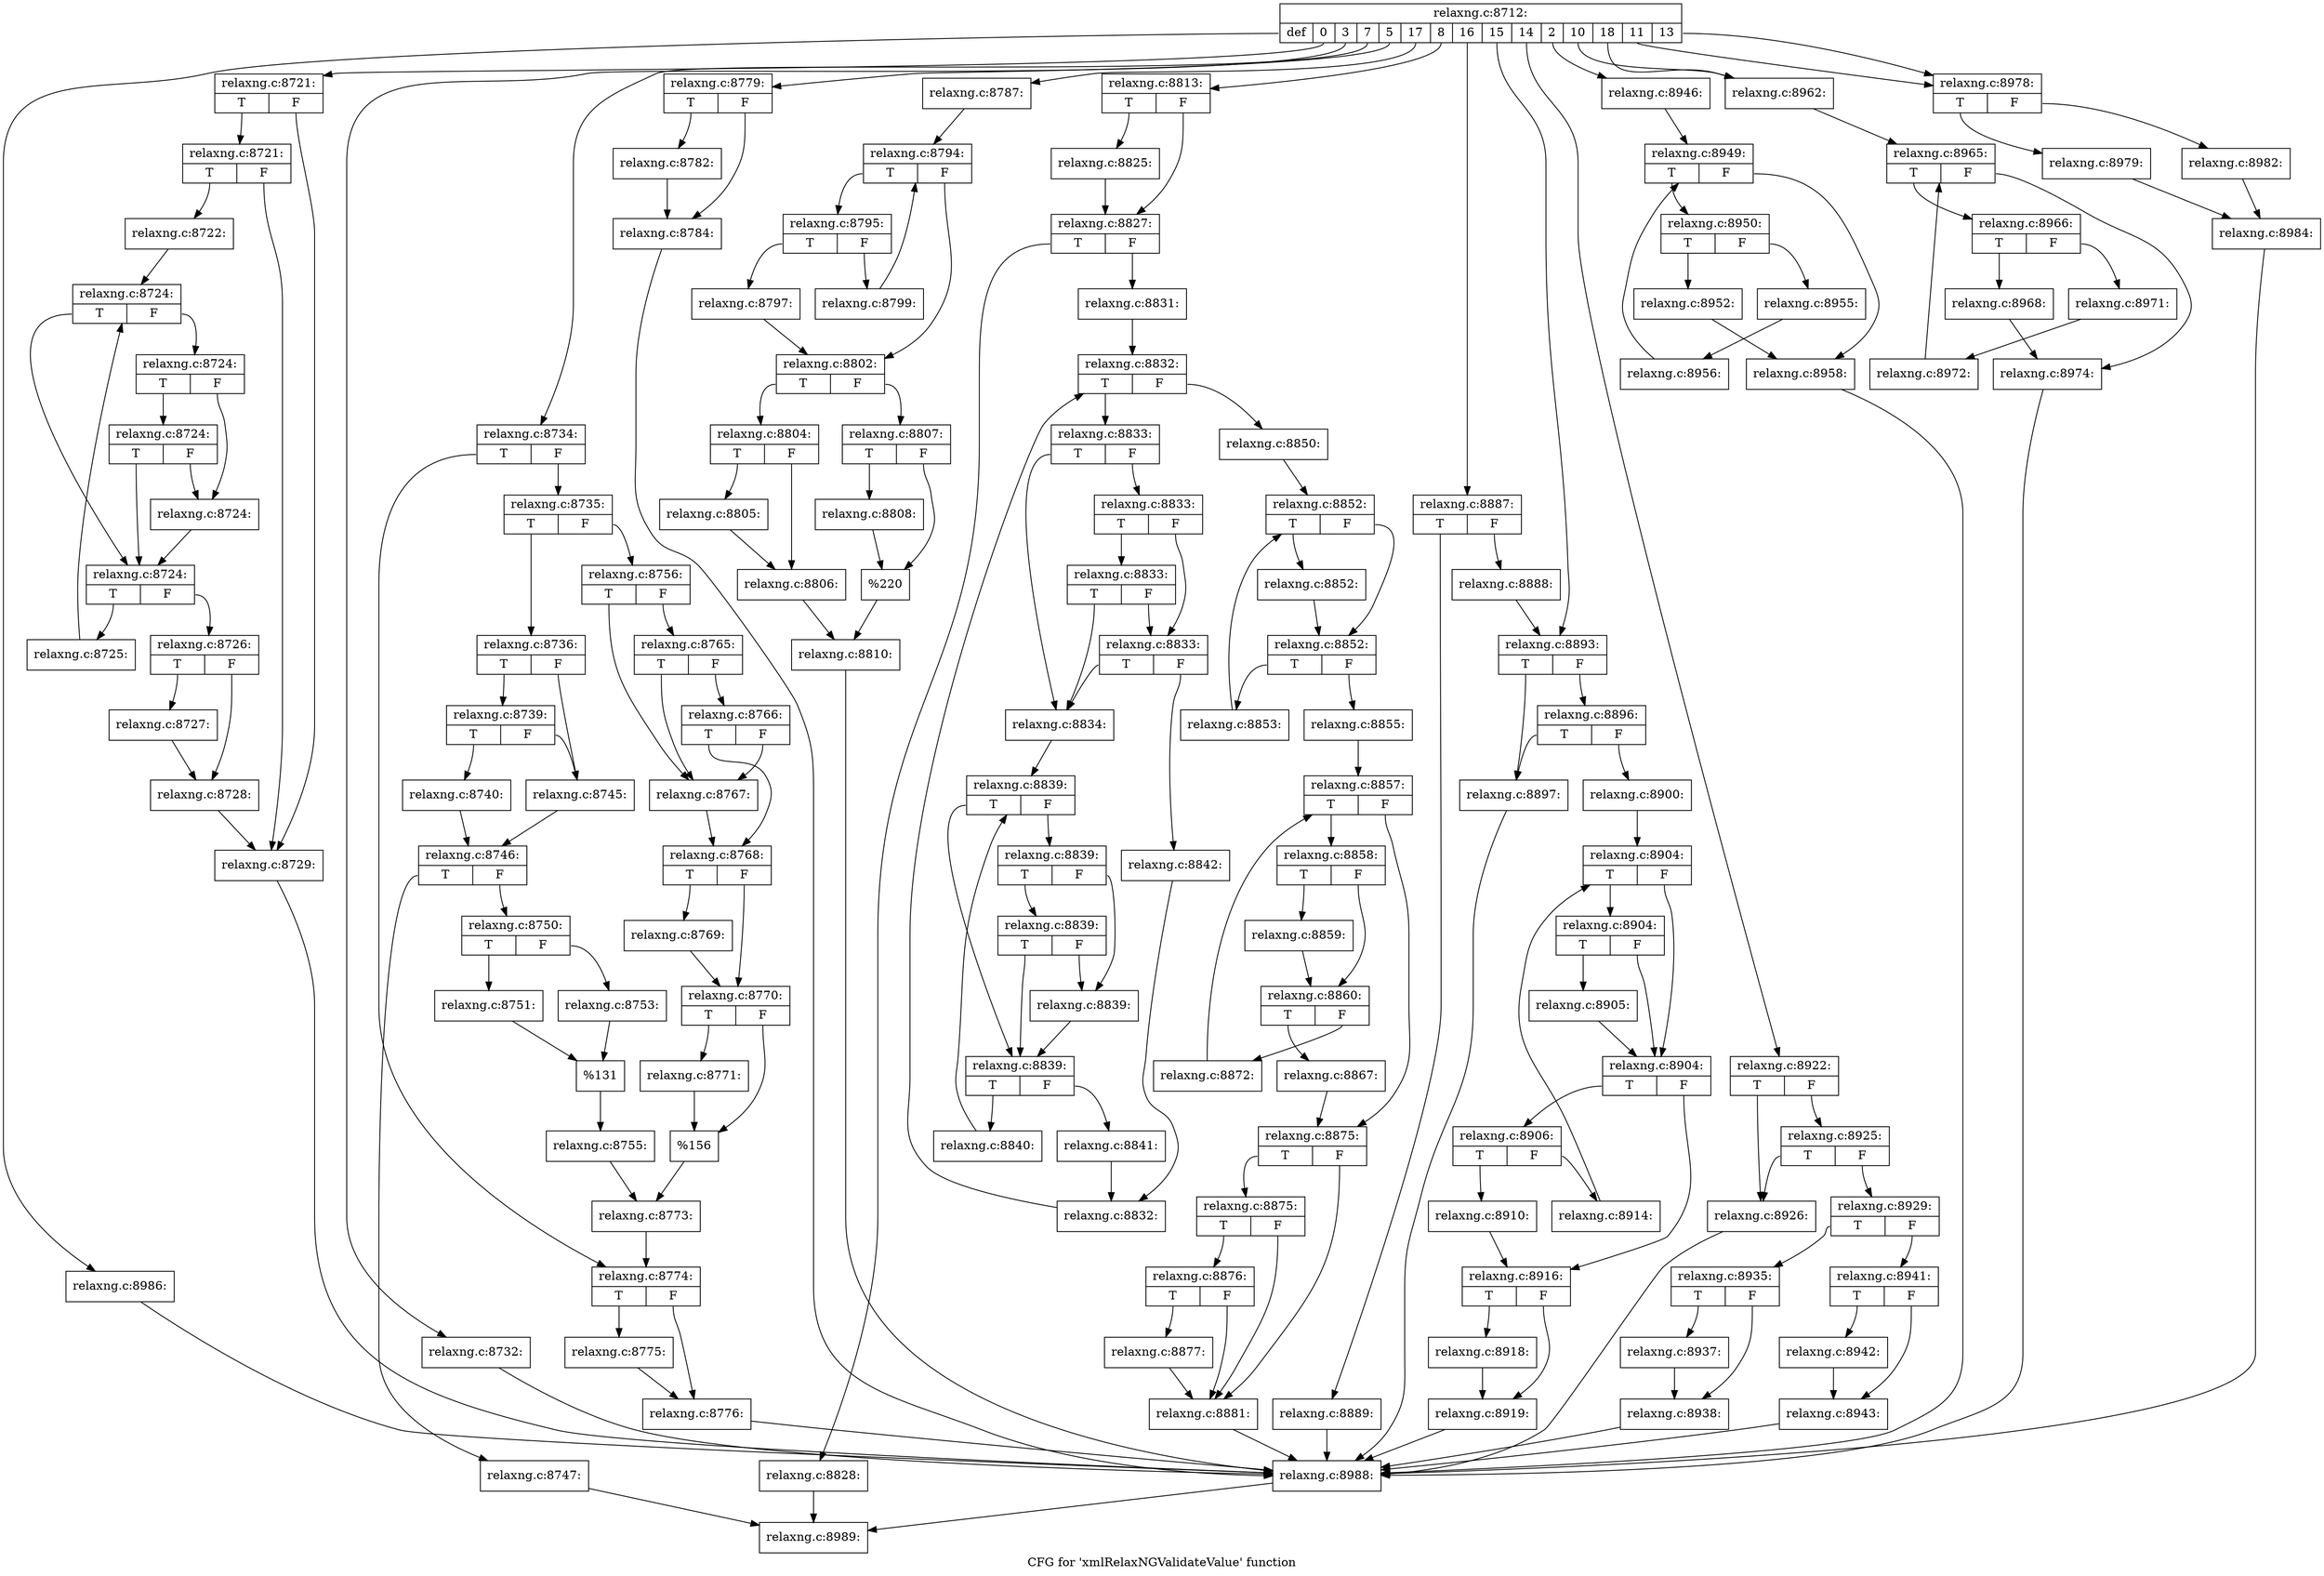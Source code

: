 digraph "CFG for 'xmlRelaxNGValidateValue' function" {
	label="CFG for 'xmlRelaxNGValidateValue' function";

	Node0x3f0d1e0 [shape=record,label="{relaxng.c:8712:|{<s0>def|<s1>0|<s2>3|<s3>7|<s4>5|<s5>17|<s6>8|<s7>16|<s8>15|<s9>14|<s10>2|<s11>10|<s12>18|<s13>11|<s14>13}}"];
	Node0x3f0d1e0:s0 -> Node0x3f10360;
	Node0x3f0d1e0:s1 -> Node0x3f106a0;
	Node0x3f0d1e0:s2 -> Node0x3f13070;
	Node0x3f0d1e0:s3 -> Node0x3f13150;
	Node0x3f0d1e0:s4 -> Node0x3f1a210;
	Node0x3f0d1e0:s5 -> Node0x3f1b1f0;
	Node0x3f0d1e0:s6 -> Node0x3f1ebe0;
	Node0x3f0d1e0:s7 -> Node0x3f28de0;
	Node0x3f0d1e0:s8 -> Node0x3f29a10;
	Node0x3f0d1e0:s9 -> Node0x3f2e6b0;
	Node0x3f0d1e0:s10 -> Node0x3f31d60;
	Node0x3f0d1e0:s11 -> Node0x3f336b0;
	Node0x3f0d1e0:s12 -> Node0x3f336b0;
	Node0x3f0d1e0:s13 -> Node0x3f35420;
	Node0x3f0d1e0:s14 -> Node0x3f35420;
	Node0x3f106a0 [shape=record,label="{relaxng.c:8721:|{<s0>T|<s1>F}}"];
	Node0x3f106a0:s0 -> Node0x3f108a0;
	Node0x3f106a0:s1 -> Node0x3f10850;
	Node0x3f108a0 [shape=record,label="{relaxng.c:8721:|{<s0>T|<s1>F}}"];
	Node0x3f108a0:s0 -> Node0x3f10800;
	Node0x3f108a0:s1 -> Node0x3f10850;
	Node0x3f10800 [shape=record,label="{relaxng.c:8722:}"];
	Node0x3f10800 -> Node0x3f11320;
	Node0x3f11320 [shape=record,label="{relaxng.c:8724:|{<s0>T|<s1>F}}"];
	Node0x3f11320:s0 -> Node0x3f11560;
	Node0x3f11320:s1 -> Node0x3f11600;
	Node0x3f11600 [shape=record,label="{relaxng.c:8724:|{<s0>T|<s1>F}}"];
	Node0x3f11600:s0 -> Node0x3f119b0;
	Node0x3f11600:s1 -> Node0x3f115b0;
	Node0x3f119b0 [shape=record,label="{relaxng.c:8724:|{<s0>T|<s1>F}}"];
	Node0x3f119b0:s0 -> Node0x3f11560;
	Node0x3f119b0:s1 -> Node0x3f115b0;
	Node0x3f115b0 [shape=record,label="{relaxng.c:8724:}"];
	Node0x3f115b0 -> Node0x3f11560;
	Node0x3f11560 [shape=record,label="{relaxng.c:8724:|{<s0>T|<s1>F}}"];
	Node0x3f11560:s0 -> Node0x3f12080;
	Node0x3f11560:s1 -> Node0x3f114e0;
	Node0x3f12080 [shape=record,label="{relaxng.c:8725:}"];
	Node0x3f12080 -> Node0x3f11320;
	Node0x3f114e0 [shape=record,label="{relaxng.c:8726:|{<s0>T|<s1>F}}"];
	Node0x3f114e0:s0 -> Node0x3f127b0;
	Node0x3f114e0:s1 -> Node0x3f12800;
	Node0x3f127b0 [shape=record,label="{relaxng.c:8727:}"];
	Node0x3f127b0 -> Node0x3f12800;
	Node0x3f12800 [shape=record,label="{relaxng.c:8728:}"];
	Node0x3f12800 -> Node0x3f10850;
	Node0x3f10850 [shape=record,label="{relaxng.c:8729:}"];
	Node0x3f10850 -> Node0x3f10150;
	Node0x3f13070 [shape=record,label="{relaxng.c:8732:}"];
	Node0x3f13070 -> Node0x3f10150;
	Node0x3f13150 [shape=record,label="{relaxng.c:8734:|{<s0>T|<s1>F}}"];
	Node0x3f13150:s0 -> Node0x3f13300;
	Node0x3f13150:s1 -> Node0x3f132b0;
	Node0x3f132b0 [shape=record,label="{relaxng.c:8735:|{<s0>T|<s1>F}}"];
	Node0x3f132b0:s0 -> Node0x3f13890;
	Node0x3f132b0:s1 -> Node0x3f13930;
	Node0x3f13890 [shape=record,label="{relaxng.c:8736:|{<s0>T|<s1>F}}"];
	Node0x3f13890:s0 -> Node0x3f144b0;
	Node0x3f13890:s1 -> Node0x3f14460;
	Node0x3f144b0 [shape=record,label="{relaxng.c:8739:|{<s0>T|<s1>F}}"];
	Node0x3f144b0:s0 -> Node0x3f143c0;
	Node0x3f144b0:s1 -> Node0x3f14460;
	Node0x3f143c0 [shape=record,label="{relaxng.c:8740:}"];
	Node0x3f143c0 -> Node0x3f14410;
	Node0x3f14460 [shape=record,label="{relaxng.c:8745:}"];
	Node0x3f14460 -> Node0x3f14410;
	Node0x3f14410 [shape=record,label="{relaxng.c:8746:|{<s0>T|<s1>F}}"];
	Node0x3f14410:s0 -> Node0x3f15ec0;
	Node0x3f14410:s1 -> Node0x3f15f60;
	Node0x3f15ec0 [shape=record,label="{relaxng.c:8747:}"];
	Node0x3f15ec0 -> Node0x3f0d860;
	Node0x3f15f60 [shape=record,label="{relaxng.c:8750:|{<s0>T|<s1>F}}"];
	Node0x3f15f60:s0 -> Node0x3f167a0;
	Node0x3f15f60:s1 -> Node0x3f16840;
	Node0x3f167a0 [shape=record,label="{relaxng.c:8751:}"];
	Node0x3f167a0 -> Node0x3f167f0;
	Node0x3f16840 [shape=record,label="{relaxng.c:8753:}"];
	Node0x3f16840 -> Node0x3f167f0;
	Node0x3f167f0 [shape=record,label="{%131}"];
	Node0x3f167f0 -> Node0x3f15f10;
	Node0x3f15f10 [shape=record,label="{relaxng.c:8755:}"];
	Node0x3f15f10 -> Node0x3f138e0;
	Node0x3f13930 [shape=record,label="{relaxng.c:8756:|{<s0>T|<s1>F}}"];
	Node0x3f13930:s0 -> Node0x3f17e10;
	Node0x3f13930:s1 -> Node0x3f17f30;
	Node0x3f17f30 [shape=record,label="{relaxng.c:8765:|{<s0>T|<s1>F}}"];
	Node0x3f17f30:s0 -> Node0x3f17e10;
	Node0x3f17f30:s1 -> Node0x3f17eb0;
	Node0x3f17eb0 [shape=record,label="{relaxng.c:8766:|{<s0>T|<s1>F}}"];
	Node0x3f17eb0:s0 -> Node0x3f17e60;
	Node0x3f17eb0:s1 -> Node0x3f17e10;
	Node0x3f17e10 [shape=record,label="{relaxng.c:8767:}"];
	Node0x3f17e10 -> Node0x3f17e60;
	Node0x3f17e60 [shape=record,label="{relaxng.c:8768:|{<s0>T|<s1>F}}"];
	Node0x3f17e60:s0 -> Node0x3f18950;
	Node0x3f17e60:s1 -> Node0x3f189a0;
	Node0x3f18950 [shape=record,label="{relaxng.c:8769:}"];
	Node0x3f18950 -> Node0x3f189a0;
	Node0x3f189a0 [shape=record,label="{relaxng.c:8770:|{<s0>T|<s1>F}}"];
	Node0x3f189a0:s0 -> Node0x3f18ed0;
	Node0x3f189a0:s1 -> Node0x3f18f20;
	Node0x3f18ed0 [shape=record,label="{relaxng.c:8771:}"];
	Node0x3f18ed0 -> Node0x3f18f20;
	Node0x3f18f20 [shape=record,label="{%156}"];
	Node0x3f18f20 -> Node0x3f138e0;
	Node0x3f138e0 [shape=record,label="{relaxng.c:8773:}"];
	Node0x3f138e0 -> Node0x3f13300;
	Node0x3f13300 [shape=record,label="{relaxng.c:8774:|{<s0>T|<s1>F}}"];
	Node0x3f13300:s0 -> Node0x3f19660;
	Node0x3f13300:s1 -> Node0x3f196b0;
	Node0x3f19660 [shape=record,label="{relaxng.c:8775:}"];
	Node0x3f19660 -> Node0x3f196b0;
	Node0x3f196b0 [shape=record,label="{relaxng.c:8776:}"];
	Node0x3f196b0 -> Node0x3f10150;
	Node0x3f1a210 [shape=record,label="{relaxng.c:8779:|{<s0>T|<s1>F}}"];
	Node0x3f1a210:s0 -> Node0x3f1ae30;
	Node0x3f1a210:s1 -> Node0x3f1ae80;
	Node0x3f1ae30 [shape=record,label="{relaxng.c:8782:}"];
	Node0x3f1ae30 -> Node0x3f1ae80;
	Node0x3f1ae80 [shape=record,label="{relaxng.c:8784:}"];
	Node0x3f1ae80 -> Node0x3f10150;
	Node0x3f1b1f0 [shape=record,label="{relaxng.c:8787:}"];
	Node0x3f1b1f0 -> Node0x3f1c3b0;
	Node0x3f1c3b0 [shape=record,label="{relaxng.c:8794:|{<s0>T|<s1>F}}"];
	Node0x3f1c3b0:s0 -> Node0x3f1c760;
	Node0x3f1c3b0:s1 -> Node0x3f1c590;
	Node0x3f1c760 [shape=record,label="{relaxng.c:8795:|{<s0>T|<s1>F}}"];
	Node0x3f1c760:s0 -> Node0x3f1ca90;
	Node0x3f1c760:s1 -> Node0x3f1cae0;
	Node0x3f1ca90 [shape=record,label="{relaxng.c:8797:}"];
	Node0x3f1ca90 -> Node0x3f1c590;
	Node0x3f1cae0 [shape=record,label="{relaxng.c:8799:}"];
	Node0x3f1cae0 -> Node0x3f1c3b0;
	Node0x3f1c590 [shape=record,label="{relaxng.c:8802:|{<s0>T|<s1>F}}"];
	Node0x3f1c590:s0 -> Node0x3f1d880;
	Node0x3f1c590:s1 -> Node0x3f1d920;
	Node0x3f1d880 [shape=record,label="{relaxng.c:8804:|{<s0>T|<s1>F}}"];
	Node0x3f1d880:s0 -> Node0x3f1dc60;
	Node0x3f1d880:s1 -> Node0x3f1dcb0;
	Node0x3f1dc60 [shape=record,label="{relaxng.c:8805:}"];
	Node0x3f1dc60 -> Node0x3f1dcb0;
	Node0x3f1dcb0 [shape=record,label="{relaxng.c:8806:}"];
	Node0x3f1dcb0 -> Node0x3f1d8d0;
	Node0x3f1d920 [shape=record,label="{relaxng.c:8807:|{<s0>T|<s1>F}}"];
	Node0x3f1d920:s0 -> Node0x3f1e410;
	Node0x3f1d920:s1 -> Node0x3f1e460;
	Node0x3f1e410 [shape=record,label="{relaxng.c:8808:}"];
	Node0x3f1e410 -> Node0x3f1e460;
	Node0x3f1e460 [shape=record,label="{%220}"];
	Node0x3f1e460 -> Node0x3f1d8d0;
	Node0x3f1d8d0 [shape=record,label="{relaxng.c:8810:}"];
	Node0x3f1d8d0 -> Node0x3f10150;
	Node0x3f1ebe0 [shape=record,label="{relaxng.c:8813:|{<s0>T|<s1>F}}"];
	Node0x3f1ebe0:s0 -> Node0x3f20650;
	Node0x3f1ebe0:s1 -> Node0x3f206a0;
	Node0x3f20650 [shape=record,label="{relaxng.c:8825:}"];
	Node0x3f20650 -> Node0x3f206a0;
	Node0x3f206a0 [shape=record,label="{relaxng.c:8827:|{<s0>T|<s1>F}}"];
	Node0x3f206a0:s0 -> Node0x3f20c70;
	Node0x3f206a0:s1 -> Node0x3f20cc0;
	Node0x3f20c70 [shape=record,label="{relaxng.c:8828:}"];
	Node0x3f20c70 -> Node0x3f0d860;
	Node0x3f20cc0 [shape=record,label="{relaxng.c:8831:}"];
	Node0x3f20cc0 -> Node0x3f21490;
	Node0x3f21490 [shape=record,label="{relaxng.c:8832:|{<s0>T|<s1>F}}"];
	Node0x3f21490:s0 -> Node0x3f21900;
	Node0x3f21490:s1 -> Node0x3f21670;
	Node0x3f21900 [shape=record,label="{relaxng.c:8833:|{<s0>T|<s1>F}}"];
	Node0x3f21900:s0 -> Node0x3f21a70;
	Node0x3f21900:s1 -> Node0x3f21be0;
	Node0x3f21be0 [shape=record,label="{relaxng.c:8833:|{<s0>T|<s1>F}}"];
	Node0x3f21be0:s0 -> Node0x3f21de0;
	Node0x3f21be0:s1 -> Node0x3f21b60;
	Node0x3f21de0 [shape=record,label="{relaxng.c:8833:|{<s0>T|<s1>F}}"];
	Node0x3f21de0:s0 -> Node0x3f21a70;
	Node0x3f21de0:s1 -> Node0x3f21b60;
	Node0x3f21b60 [shape=record,label="{relaxng.c:8833:|{<s0>T|<s1>F}}"];
	Node0x3f21b60:s0 -> Node0x3f21a70;
	Node0x3f21b60:s1 -> Node0x3f21b10;
	Node0x3f21a70 [shape=record,label="{relaxng.c:8834:}"];
	Node0x3f21a70 -> Node0x3f22830;
	Node0x3f22830 [shape=record,label="{relaxng.c:8839:|{<s0>T|<s1>F}}"];
	Node0x3f22830:s0 -> Node0x3f22a90;
	Node0x3f22830:s1 -> Node0x3f22b30;
	Node0x3f22b30 [shape=record,label="{relaxng.c:8839:|{<s0>T|<s1>F}}"];
	Node0x3f22b30:s0 -> Node0x3f22d90;
	Node0x3f22b30:s1 -> Node0x3f22ae0;
	Node0x3f22d90 [shape=record,label="{relaxng.c:8839:|{<s0>T|<s1>F}}"];
	Node0x3f22d90:s0 -> Node0x3f22a90;
	Node0x3f22d90:s1 -> Node0x3f22ae0;
	Node0x3f22ae0 [shape=record,label="{relaxng.c:8839:}"];
	Node0x3f22ae0 -> Node0x3f22a90;
	Node0x3f22a90 [shape=record,label="{relaxng.c:8839:|{<s0>T|<s1>F}}"];
	Node0x3f22a90:s0 -> Node0x3f231c0;
	Node0x3f22a90:s1 -> Node0x3f22a10;
	Node0x3f231c0 [shape=record,label="{relaxng.c:8840:}"];
	Node0x3f231c0 -> Node0x3f22830;
	Node0x3f22a10 [shape=record,label="{relaxng.c:8841:}"];
	Node0x3f22a10 -> Node0x3f21ac0;
	Node0x3f21b10 [shape=record,label="{relaxng.c:8842:}"];
	Node0x3f21b10 -> Node0x3f21ac0;
	Node0x3f21ac0 [shape=record,label="{relaxng.c:8832:}"];
	Node0x3f21ac0 -> Node0x3f21490;
	Node0x3f21670 [shape=record,label="{relaxng.c:8850:}"];
	Node0x3f21670 -> Node0x3f24110;
	Node0x3f24110 [shape=record,label="{relaxng.c:8852:|{<s0>T|<s1>F}}"];
	Node0x3f24110:s0 -> Node0x3f243c0;
	Node0x3f24110:s1 -> Node0x3f24370;
	Node0x3f243c0 [shape=record,label="{relaxng.c:8852:}"];
	Node0x3f243c0 -> Node0x3f24370;
	Node0x3f24370 [shape=record,label="{relaxng.c:8852:|{<s0>T|<s1>F}}"];
	Node0x3f24370:s0 -> Node0x3f24bd0;
	Node0x3f24370:s1 -> Node0x3f242f0;
	Node0x3f24bd0 [shape=record,label="{relaxng.c:8853:}"];
	Node0x3f24bd0 -> Node0x3f24110;
	Node0x3f242f0 [shape=record,label="{relaxng.c:8855:}"];
	Node0x3f242f0 -> Node0x3f25250;
	Node0x3f25250 [shape=record,label="{relaxng.c:8857:|{<s0>T|<s1>F}}"];
	Node0x3f25250:s0 -> Node0x3f25600;
	Node0x3f25250:s1 -> Node0x3f25430;
	Node0x3f25600 [shape=record,label="{relaxng.c:8858:|{<s0>T|<s1>F}}"];
	Node0x3f25600:s0 -> Node0x3f25780;
	Node0x3f25600:s1 -> Node0x3f257d0;
	Node0x3f25780 [shape=record,label="{relaxng.c:8859:}"];
	Node0x3f25780 -> Node0x3f257d0;
	Node0x3f257d0 [shape=record,label="{relaxng.c:8860:|{<s0>T|<s1>F}}"];
	Node0x3f257d0:s0 -> Node0x3f265d0;
	Node0x3f257d0:s1 -> Node0x3f26620;
	Node0x3f265d0 [shape=record,label="{relaxng.c:8867:}"];
	Node0x3f265d0 -> Node0x3f25430;
	Node0x3f26620 [shape=record,label="{relaxng.c:8872:}"];
	Node0x3f26620 -> Node0x3f25250;
	Node0x3f25430 [shape=record,label="{relaxng.c:8875:|{<s0>T|<s1>F}}"];
	Node0x3f25430:s0 -> Node0x3f26ef0;
	Node0x3f25430:s1 -> Node0x3f26e20;
	Node0x3f26ef0 [shape=record,label="{relaxng.c:8875:|{<s0>T|<s1>F}}"];
	Node0x3f26ef0:s0 -> Node0x3f26e70;
	Node0x3f26ef0:s1 -> Node0x3f26e20;
	Node0x3f26e70 [shape=record,label="{relaxng.c:8876:|{<s0>T|<s1>F}}"];
	Node0x3f26e70:s0 -> Node0x3f26dd0;
	Node0x3f26e70:s1 -> Node0x3f26e20;
	Node0x3f26dd0 [shape=record,label="{relaxng.c:8877:}"];
	Node0x3f26dd0 -> Node0x3f26e20;
	Node0x3f26e20 [shape=record,label="{relaxng.c:8881:}"];
	Node0x3f26e20 -> Node0x3f10150;
	Node0x3f28de0 [shape=record,label="{relaxng.c:8887:|{<s0>T|<s1>F}}"];
	Node0x3f28de0:s0 -> Node0x3f1a800;
	Node0x3f28de0:s1 -> Node0x3f296e0;
	Node0x3f1a800 [shape=record,label="{relaxng.c:8889:}"];
	Node0x3f1a800 -> Node0x3f10150;
	Node0x3f296e0 [shape=record,label="{relaxng.c:8888:}"];
	Node0x3f296e0 -> Node0x3f29a10;
	Node0x3f29a10 [shape=record,label="{relaxng.c:8893:|{<s0>T|<s1>F}}"];
	Node0x3f29a10:s0 -> Node0x3f2a420;
	Node0x3f29a10:s1 -> Node0x3f2a4c0;
	Node0x3f2a4c0 [shape=record,label="{relaxng.c:8896:|{<s0>T|<s1>F}}"];
	Node0x3f2a4c0:s0 -> Node0x3f2a420;
	Node0x3f2a4c0:s1 -> Node0x3f2a470;
	Node0x3f2a420 [shape=record,label="{relaxng.c:8897:}"];
	Node0x3f2a420 -> Node0x3f10150;
	Node0x3f2a470 [shape=record,label="{relaxng.c:8900:}"];
	Node0x3f2a470 -> Node0x3f2bc50;
	Node0x3f2bc50 [shape=record,label="{relaxng.c:8904:|{<s0>T|<s1>F}}"];
	Node0x3f2bc50:s0 -> Node0x3f2bf50;
	Node0x3f2bc50:s1 -> Node0x3f2beb0;
	Node0x3f2bf50 [shape=record,label="{relaxng.c:8904:|{<s0>T|<s1>F}}"];
	Node0x3f2bf50:s0 -> Node0x3f2bf00;
	Node0x3f2bf50:s1 -> Node0x3f2beb0;
	Node0x3f2bf00 [shape=record,label="{relaxng.c:8905:}"];
	Node0x3f2bf00 -> Node0x3f2beb0;
	Node0x3f2beb0 [shape=record,label="{relaxng.c:8904:|{<s0>T|<s1>F}}"];
	Node0x3f2beb0:s0 -> Node0x3f2c5f0;
	Node0x3f2beb0:s1 -> Node0x3f2be30;
	Node0x3f2c5f0 [shape=record,label="{relaxng.c:8906:|{<s0>T|<s1>F}}"];
	Node0x3f2c5f0:s0 -> Node0x3f2cfa0;
	Node0x3f2c5f0:s1 -> Node0x3f2cff0;
	Node0x3f2cfa0 [shape=record,label="{relaxng.c:8910:}"];
	Node0x3f2cfa0 -> Node0x3f2be30;
	Node0x3f2cff0 [shape=record,label="{relaxng.c:8914:}"];
	Node0x3f2cff0 -> Node0x3f2bc50;
	Node0x3f2be30 [shape=record,label="{relaxng.c:8916:|{<s0>T|<s1>F}}"];
	Node0x3f2be30:s0 -> Node0x3f2dfd0;
	Node0x3f2be30:s1 -> Node0x3f2e020;
	Node0x3f2dfd0 [shape=record,label="{relaxng.c:8918:}"];
	Node0x3f2dfd0 -> Node0x3f2e020;
	Node0x3f2e020 [shape=record,label="{relaxng.c:8919:}"];
	Node0x3f2e020 -> Node0x3f10150;
	Node0x3f2e6b0 [shape=record,label="{relaxng.c:8922:|{<s0>T|<s1>F}}"];
	Node0x3f2e6b0:s0 -> Node0x3f2ea60;
	Node0x3f2e6b0:s1 -> Node0x3f2eb00;
	Node0x3f2eb00 [shape=record,label="{relaxng.c:8925:|{<s0>T|<s1>F}}"];
	Node0x3f2eb00:s0 -> Node0x3f2ea60;
	Node0x3f2eb00:s1 -> Node0x3f2eab0;
	Node0x3f2ea60 [shape=record,label="{relaxng.c:8926:}"];
	Node0x3f2ea60 -> Node0x3f10150;
	Node0x3f2eab0 [shape=record,label="{relaxng.c:8929:|{<s0>T|<s1>F}}"];
	Node0x3f2eab0:s0 -> Node0x3f30850;
	Node0x3f2eab0:s1 -> Node0x3f308a0;
	Node0x3f30850 [shape=record,label="{relaxng.c:8935:|{<s0>T|<s1>F}}"];
	Node0x3f30850:s0 -> Node0x3f30f50;
	Node0x3f30850:s1 -> Node0x3f30fa0;
	Node0x3f30f50 [shape=record,label="{relaxng.c:8937:}"];
	Node0x3f30f50 -> Node0x3f30fa0;
	Node0x3f30fa0 [shape=record,label="{relaxng.c:8938:}"];
	Node0x3f30fa0 -> Node0x3f10150;
	Node0x3f308a0 [shape=record,label="{relaxng.c:8941:|{<s0>T|<s1>F}}"];
	Node0x3f308a0:s0 -> Node0x3f31680;
	Node0x3f308a0:s1 -> Node0x3f316d0;
	Node0x3f31680 [shape=record,label="{relaxng.c:8942:}"];
	Node0x3f31680 -> Node0x3f316d0;
	Node0x3f316d0 [shape=record,label="{relaxng.c:8943:}"];
	Node0x3f316d0 -> Node0x3f10150;
	Node0x3f31d60 [shape=record,label="{relaxng.c:8946:}"];
	Node0x3f31d60 -> Node0x3f323c0;
	Node0x3f323c0 [shape=record,label="{relaxng.c:8949:|{<s0>T|<s1>F}}"];
	Node0x3f323c0:s0 -> Node0x3f327b0;
	Node0x3f323c0:s1 -> Node0x3f325e0;
	Node0x3f327b0 [shape=record,label="{relaxng.c:8950:|{<s0>T|<s1>F}}"];
	Node0x3f327b0:s0 -> Node0x3f32b60;
	Node0x3f327b0:s1 -> Node0x3f32c00;
	Node0x3f32b60 [shape=record,label="{relaxng.c:8952:}"];
	Node0x3f32b60 -> Node0x3f325e0;
	Node0x3f32c00 [shape=record,label="{relaxng.c:8955:}"];
	Node0x3f32c00 -> Node0x3f32bb0;
	Node0x3f32bb0 [shape=record,label="{relaxng.c:8956:}"];
	Node0x3f32bb0 -> Node0x3f323c0;
	Node0x3f325e0 [shape=record,label="{relaxng.c:8958:}"];
	Node0x3f325e0 -> Node0x3f10150;
	Node0x3f336b0 [shape=record,label="{relaxng.c:8962:}"];
	Node0x3f336b0 -> Node0x3f34130;
	Node0x3f34130 [shape=record,label="{relaxng.c:8965:|{<s0>T|<s1>F}}"];
	Node0x3f34130:s0 -> Node0x3f34520;
	Node0x3f34130:s1 -> Node0x3f34350;
	Node0x3f34520 [shape=record,label="{relaxng.c:8966:|{<s0>T|<s1>F}}"];
	Node0x3f34520:s0 -> Node0x3f348d0;
	Node0x3f34520:s1 -> Node0x3f34970;
	Node0x3f348d0 [shape=record,label="{relaxng.c:8968:}"];
	Node0x3f348d0 -> Node0x3f34350;
	Node0x3f34970 [shape=record,label="{relaxng.c:8971:}"];
	Node0x3f34970 -> Node0x3f34920;
	Node0x3f34920 [shape=record,label="{relaxng.c:8972:}"];
	Node0x3f34920 -> Node0x3f34130;
	Node0x3f34350 [shape=record,label="{relaxng.c:8974:}"];
	Node0x3f34350 -> Node0x3f10150;
	Node0x3f35420 [shape=record,label="{relaxng.c:8978:|{<s0>T|<s1>F}}"];
	Node0x3f35420:s0 -> Node0x3f35510;
	Node0x3f35420:s1 -> Node0x3f355b0;
	Node0x3f35510 [shape=record,label="{relaxng.c:8979:}"];
	Node0x3f35510 -> Node0x3f35560;
	Node0x3f355b0 [shape=record,label="{relaxng.c:8982:}"];
	Node0x3f355b0 -> Node0x3f35560;
	Node0x3f35560 [shape=record,label="{relaxng.c:8984:}"];
	Node0x3f35560 -> Node0x3f10150;
	Node0x3f10360 [shape=record,label="{relaxng.c:8986:}"];
	Node0x3f10360 -> Node0x3f10150;
	Node0x3f10150 [shape=record,label="{relaxng.c:8988:}"];
	Node0x3f10150 -> Node0x3f0d860;
	Node0x3f0d860 [shape=record,label="{relaxng.c:8989:}"];
}
